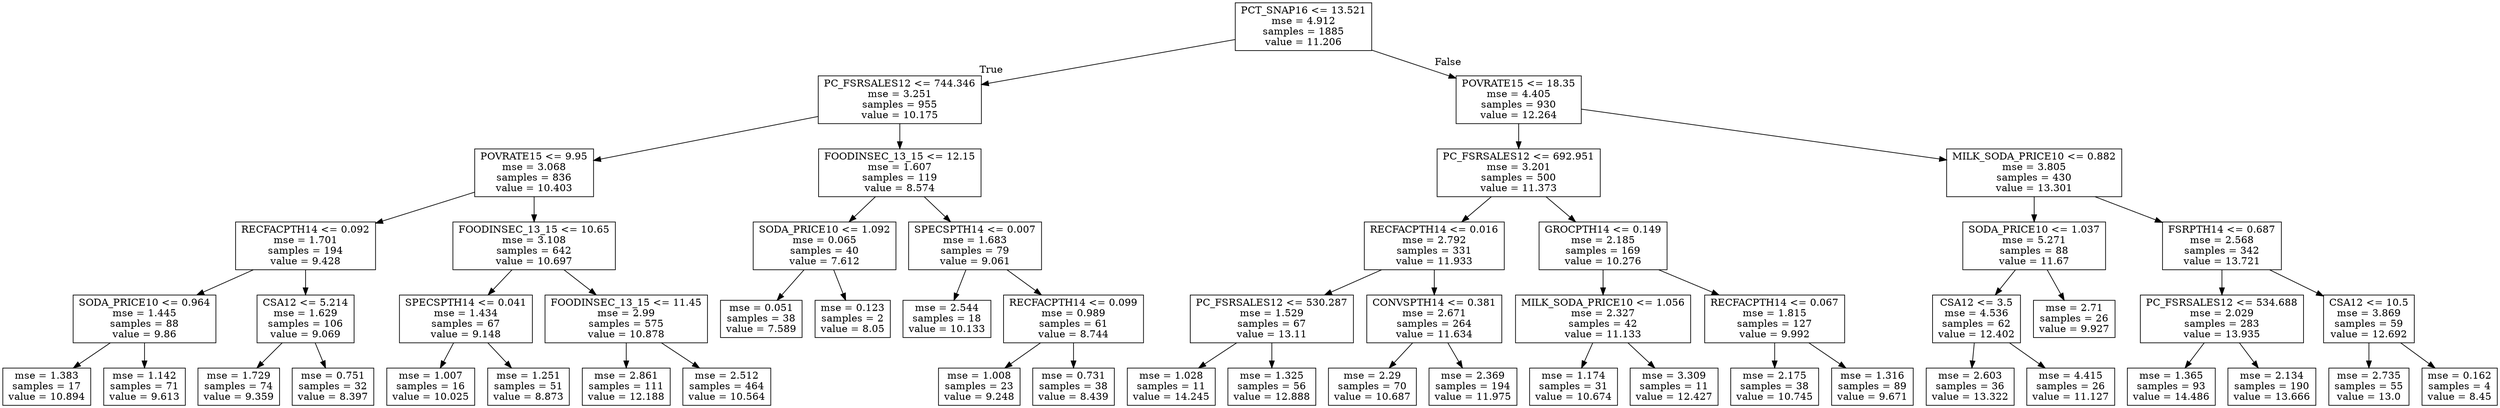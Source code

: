 digraph Tree {
node [shape=box] ;
0 [label="PCT_SNAP16 <= 13.521\nmse = 4.912\nsamples = 1885\nvalue = 11.206"] ;
1 [label="PC_FSRSALES12 <= 744.346\nmse = 3.251\nsamples = 955\nvalue = 10.175"] ;
0 -> 1 [labeldistance=2.5, labelangle=45, headlabel="True"] ;
2 [label="POVRATE15 <= 9.95\nmse = 3.068\nsamples = 836\nvalue = 10.403"] ;
1 -> 2 ;
3 [label="RECFACPTH14 <= 0.092\nmse = 1.701\nsamples = 194\nvalue = 9.428"] ;
2 -> 3 ;
4 [label="SODA_PRICE10 <= 0.964\nmse = 1.445\nsamples = 88\nvalue = 9.86"] ;
3 -> 4 ;
5 [label="mse = 1.383\nsamples = 17\nvalue = 10.894"] ;
4 -> 5 ;
6 [label="mse = 1.142\nsamples = 71\nvalue = 9.613"] ;
4 -> 6 ;
7 [label="CSA12 <= 5.214\nmse = 1.629\nsamples = 106\nvalue = 9.069"] ;
3 -> 7 ;
8 [label="mse = 1.729\nsamples = 74\nvalue = 9.359"] ;
7 -> 8 ;
9 [label="mse = 0.751\nsamples = 32\nvalue = 8.397"] ;
7 -> 9 ;
10 [label="FOODINSEC_13_15 <= 10.65\nmse = 3.108\nsamples = 642\nvalue = 10.697"] ;
2 -> 10 ;
11 [label="SPECSPTH14 <= 0.041\nmse = 1.434\nsamples = 67\nvalue = 9.148"] ;
10 -> 11 ;
12 [label="mse = 1.007\nsamples = 16\nvalue = 10.025"] ;
11 -> 12 ;
13 [label="mse = 1.251\nsamples = 51\nvalue = 8.873"] ;
11 -> 13 ;
14 [label="FOODINSEC_13_15 <= 11.45\nmse = 2.99\nsamples = 575\nvalue = 10.878"] ;
10 -> 14 ;
15 [label="mse = 2.861\nsamples = 111\nvalue = 12.188"] ;
14 -> 15 ;
16 [label="mse = 2.512\nsamples = 464\nvalue = 10.564"] ;
14 -> 16 ;
17 [label="FOODINSEC_13_15 <= 12.15\nmse = 1.607\nsamples = 119\nvalue = 8.574"] ;
1 -> 17 ;
18 [label="SODA_PRICE10 <= 1.092\nmse = 0.065\nsamples = 40\nvalue = 7.612"] ;
17 -> 18 ;
19 [label="mse = 0.051\nsamples = 38\nvalue = 7.589"] ;
18 -> 19 ;
20 [label="mse = 0.123\nsamples = 2\nvalue = 8.05"] ;
18 -> 20 ;
21 [label="SPECSPTH14 <= 0.007\nmse = 1.683\nsamples = 79\nvalue = 9.061"] ;
17 -> 21 ;
22 [label="mse = 2.544\nsamples = 18\nvalue = 10.133"] ;
21 -> 22 ;
23 [label="RECFACPTH14 <= 0.099\nmse = 0.989\nsamples = 61\nvalue = 8.744"] ;
21 -> 23 ;
24 [label="mse = 1.008\nsamples = 23\nvalue = 9.248"] ;
23 -> 24 ;
25 [label="mse = 0.731\nsamples = 38\nvalue = 8.439"] ;
23 -> 25 ;
26 [label="POVRATE15 <= 18.35\nmse = 4.405\nsamples = 930\nvalue = 12.264"] ;
0 -> 26 [labeldistance=2.5, labelangle=-45, headlabel="False"] ;
27 [label="PC_FSRSALES12 <= 692.951\nmse = 3.201\nsamples = 500\nvalue = 11.373"] ;
26 -> 27 ;
28 [label="RECFACPTH14 <= 0.016\nmse = 2.792\nsamples = 331\nvalue = 11.933"] ;
27 -> 28 ;
29 [label="PC_FSRSALES12 <= 530.287\nmse = 1.529\nsamples = 67\nvalue = 13.11"] ;
28 -> 29 ;
30 [label="mse = 1.028\nsamples = 11\nvalue = 14.245"] ;
29 -> 30 ;
31 [label="mse = 1.325\nsamples = 56\nvalue = 12.888"] ;
29 -> 31 ;
32 [label="CONVSPTH14 <= 0.381\nmse = 2.671\nsamples = 264\nvalue = 11.634"] ;
28 -> 32 ;
33 [label="mse = 2.29\nsamples = 70\nvalue = 10.687"] ;
32 -> 33 ;
34 [label="mse = 2.369\nsamples = 194\nvalue = 11.975"] ;
32 -> 34 ;
35 [label="GROCPTH14 <= 0.149\nmse = 2.185\nsamples = 169\nvalue = 10.276"] ;
27 -> 35 ;
36 [label="MILK_SODA_PRICE10 <= 1.056\nmse = 2.327\nsamples = 42\nvalue = 11.133"] ;
35 -> 36 ;
37 [label="mse = 1.174\nsamples = 31\nvalue = 10.674"] ;
36 -> 37 ;
38 [label="mse = 3.309\nsamples = 11\nvalue = 12.427"] ;
36 -> 38 ;
39 [label="RECFACPTH14 <= 0.067\nmse = 1.815\nsamples = 127\nvalue = 9.992"] ;
35 -> 39 ;
40 [label="mse = 2.175\nsamples = 38\nvalue = 10.745"] ;
39 -> 40 ;
41 [label="mse = 1.316\nsamples = 89\nvalue = 9.671"] ;
39 -> 41 ;
42 [label="MILK_SODA_PRICE10 <= 0.882\nmse = 3.805\nsamples = 430\nvalue = 13.301"] ;
26 -> 42 ;
43 [label="SODA_PRICE10 <= 1.037\nmse = 5.271\nsamples = 88\nvalue = 11.67"] ;
42 -> 43 ;
44 [label="CSA12 <= 3.5\nmse = 4.536\nsamples = 62\nvalue = 12.402"] ;
43 -> 44 ;
45 [label="mse = 2.603\nsamples = 36\nvalue = 13.322"] ;
44 -> 45 ;
46 [label="mse = 4.415\nsamples = 26\nvalue = 11.127"] ;
44 -> 46 ;
47 [label="mse = 2.71\nsamples = 26\nvalue = 9.927"] ;
43 -> 47 ;
48 [label="FSRPTH14 <= 0.687\nmse = 2.568\nsamples = 342\nvalue = 13.721"] ;
42 -> 48 ;
49 [label="PC_FSRSALES12 <= 534.688\nmse = 2.029\nsamples = 283\nvalue = 13.935"] ;
48 -> 49 ;
50 [label="mse = 1.365\nsamples = 93\nvalue = 14.486"] ;
49 -> 50 ;
51 [label="mse = 2.134\nsamples = 190\nvalue = 13.666"] ;
49 -> 51 ;
52 [label="CSA12 <= 10.5\nmse = 3.869\nsamples = 59\nvalue = 12.692"] ;
48 -> 52 ;
53 [label="mse = 2.735\nsamples = 55\nvalue = 13.0"] ;
52 -> 53 ;
54 [label="mse = 0.162\nsamples = 4\nvalue = 8.45"] ;
52 -> 54 ;
}
